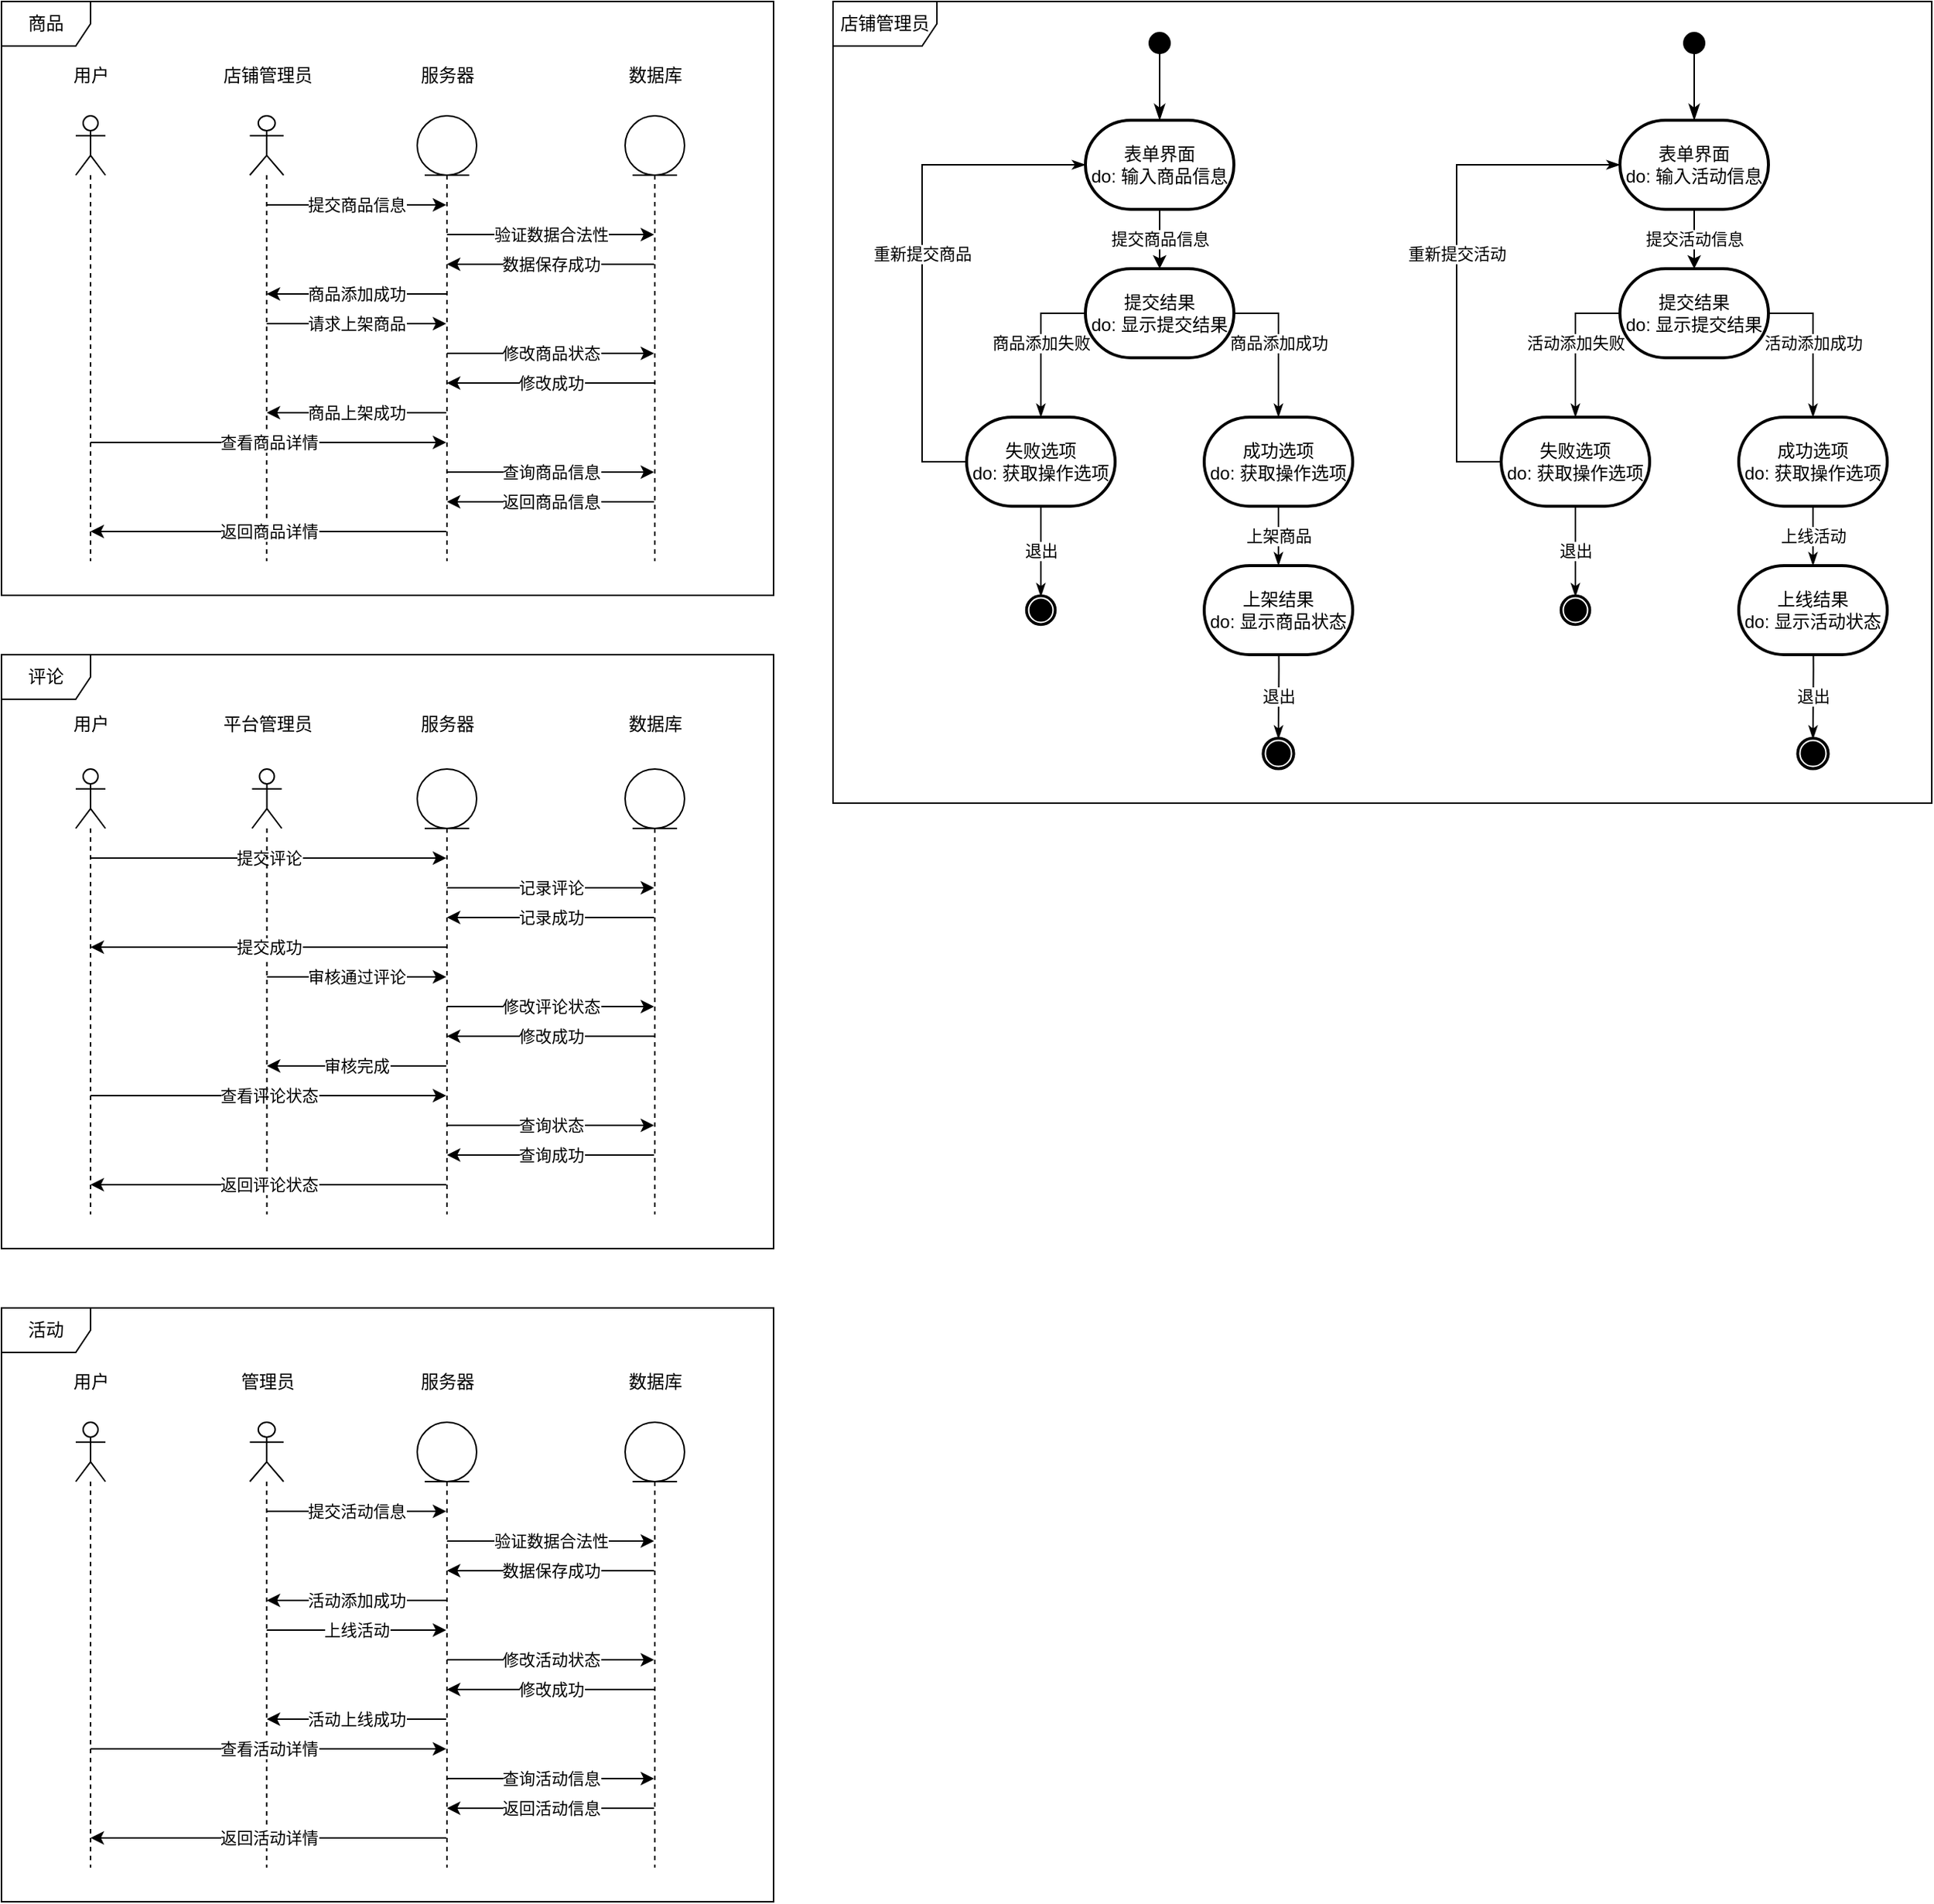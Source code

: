 <mxfile version="13.8.2" type="github">
  <diagram id="FmJuLPvnspw901Y-ceh1" name="Page-1">
    <mxGraphModel dx="996" dy="-1380" grid="1" gridSize="10" guides="1" tooltips="1" connect="1" arrows="1" fold="1" page="1" pageScale="1" pageWidth="850" pageHeight="1100" math="0" shadow="0">
      <root>
        <mxCell id="0" />
        <mxCell id="1" parent="0" />
        <mxCell id="5n66u_AL6gjS_8V3Dtse-105" value="活动" style="shape=umlFrame;whiteSpace=wrap;html=1;width=60;height=30;" vertex="1" parent="1">
          <mxGeometry x="40" y="3120" width="520" height="400" as="geometry" />
        </mxCell>
        <mxCell id="5n66u_AL6gjS_8V3Dtse-1" value="提交评论" style="edgeStyle=orthogonalEdgeStyle;rounded=0;orthogonalLoop=1;jettySize=auto;html=1;" edge="1" parent="1" source="5n66u_AL6gjS_8V3Dtse-3" target="5n66u_AL6gjS_8V3Dtse-34">
          <mxGeometry relative="1" as="geometry">
            <Array as="points">
              <mxPoint x="220" y="2817" />
              <mxPoint x="220" y="2817" />
            </Array>
          </mxGeometry>
        </mxCell>
        <mxCell id="5n66u_AL6gjS_8V3Dtse-2" value="查看评论状态" style="edgeStyle=orthogonalEdgeStyle;rounded=0;orthogonalLoop=1;jettySize=auto;html=1;" edge="1" parent="1" source="5n66u_AL6gjS_8V3Dtse-3" target="5n66u_AL6gjS_8V3Dtse-34">
          <mxGeometry relative="1" as="geometry">
            <Array as="points">
              <mxPoint x="200" y="2977" />
              <mxPoint x="200" y="2977" />
            </Array>
          </mxGeometry>
        </mxCell>
        <mxCell id="5n66u_AL6gjS_8V3Dtse-3" value="" style="shape=umlLifeline;participant=umlActor;perimeter=lifelinePerimeter;whiteSpace=wrap;html=1;container=1;collapsible=0;recursiveResize=0;verticalAlign=top;spacingTop=36;outlineConnect=0;" vertex="1" parent="1">
          <mxGeometry x="90" y="2757" width="20" height="300" as="geometry" />
        </mxCell>
        <mxCell id="5n66u_AL6gjS_8V3Dtse-4" value="用户" style="text;html=1;align=center;verticalAlign=middle;resizable=0;points=[];autosize=1;" vertex="1" parent="1">
          <mxGeometry x="80" y="2717" width="40" height="20" as="geometry" />
        </mxCell>
        <mxCell id="5n66u_AL6gjS_8V3Dtse-5" value="审核通过评论" style="edgeStyle=orthogonalEdgeStyle;rounded=0;orthogonalLoop=1;jettySize=auto;html=1;" edge="1" parent="1" source="5n66u_AL6gjS_8V3Dtse-6" target="5n66u_AL6gjS_8V3Dtse-34">
          <mxGeometry relative="1" as="geometry">
            <Array as="points">
              <mxPoint x="280" y="2897" />
              <mxPoint x="280" y="2897" />
            </Array>
          </mxGeometry>
        </mxCell>
        <mxCell id="5n66u_AL6gjS_8V3Dtse-6" value="" style="shape=umlLifeline;participant=umlActor;perimeter=lifelinePerimeter;whiteSpace=wrap;html=1;container=1;collapsible=0;recursiveResize=0;verticalAlign=top;spacingTop=36;outlineConnect=0;" vertex="1" parent="1">
          <mxGeometry x="208.75" y="2757" width="20" height="300" as="geometry" />
        </mxCell>
        <mxCell id="5n66u_AL6gjS_8V3Dtse-7" value="平台管理员" style="text;html=1;align=center;verticalAlign=middle;resizable=0;points=[];autosize=1;" vertex="1" parent="1">
          <mxGeometry x="178.75" y="2717" width="80" height="20" as="geometry" />
        </mxCell>
        <mxCell id="5n66u_AL6gjS_8V3Dtse-8" value="提交商品信息" style="edgeStyle=orthogonalEdgeStyle;rounded=0;orthogonalLoop=1;jettySize=auto;html=1;" edge="1" parent="1" source="5n66u_AL6gjS_8V3Dtse-10" target="5n66u_AL6gjS_8V3Dtse-17">
          <mxGeometry relative="1" as="geometry">
            <mxPoint x="313.25" y="2397" as="targetPoint" />
            <Array as="points">
              <mxPoint x="263.75" y="2377" />
              <mxPoint x="263.75" y="2377" />
            </Array>
          </mxGeometry>
        </mxCell>
        <mxCell id="5n66u_AL6gjS_8V3Dtse-9" value="请求上架商品" style="edgeStyle=orthogonalEdgeStyle;rounded=0;orthogonalLoop=1;jettySize=auto;html=1;" edge="1" parent="1" source="5n66u_AL6gjS_8V3Dtse-10" target="5n66u_AL6gjS_8V3Dtse-17">
          <mxGeometry relative="1" as="geometry">
            <mxPoint x="313.25" y="2497" as="targetPoint" />
            <Array as="points">
              <mxPoint x="253.75" y="2457" />
              <mxPoint x="253.75" y="2457" />
            </Array>
          </mxGeometry>
        </mxCell>
        <mxCell id="5n66u_AL6gjS_8V3Dtse-10" value="" style="shape=umlLifeline;participant=umlActor;perimeter=lifelinePerimeter;whiteSpace=wrap;html=1;container=1;collapsible=0;recursiveResize=0;verticalAlign=top;spacingTop=36;outlineConnect=0;" vertex="1" parent="1">
          <mxGeometry x="207.25" y="2317" width="22.75" height="300" as="geometry" />
        </mxCell>
        <mxCell id="5n66u_AL6gjS_8V3Dtse-11" value="验证数据合法性" style="edgeStyle=orthogonalEdgeStyle;rounded=0;orthogonalLoop=1;jettySize=auto;html=1;" edge="1" parent="1" source="5n66u_AL6gjS_8V3Dtse-17" target="5n66u_AL6gjS_8V3Dtse-21">
          <mxGeometry relative="1" as="geometry">
            <Array as="points">
              <mxPoint x="443.75" y="2397" />
              <mxPoint x="443.75" y="2397" />
            </Array>
          </mxGeometry>
        </mxCell>
        <mxCell id="5n66u_AL6gjS_8V3Dtse-12" value="商品添加成功" style="edgeStyle=orthogonalEdgeStyle;rounded=0;orthogonalLoop=1;jettySize=auto;html=1;" edge="1" parent="1" source="5n66u_AL6gjS_8V3Dtse-17" target="5n66u_AL6gjS_8V3Dtse-10">
          <mxGeometry relative="1" as="geometry">
            <Array as="points">
              <mxPoint x="263.75" y="2437" />
              <mxPoint x="263.75" y="2437" />
            </Array>
          </mxGeometry>
        </mxCell>
        <mxCell id="5n66u_AL6gjS_8V3Dtse-13" value="修改商品状态" style="edgeStyle=orthogonalEdgeStyle;rounded=0;orthogonalLoop=1;jettySize=auto;html=1;" edge="1" parent="1" source="5n66u_AL6gjS_8V3Dtse-17" target="5n66u_AL6gjS_8V3Dtse-21">
          <mxGeometry relative="1" as="geometry">
            <Array as="points">
              <mxPoint x="453.75" y="2477" />
              <mxPoint x="453.75" y="2477" />
            </Array>
          </mxGeometry>
        </mxCell>
        <mxCell id="5n66u_AL6gjS_8V3Dtse-14" value="商品上架成功" style="edgeStyle=orthogonalEdgeStyle;rounded=0;orthogonalLoop=1;jettySize=auto;html=1;" edge="1" parent="1" source="5n66u_AL6gjS_8V3Dtse-17" target="5n66u_AL6gjS_8V3Dtse-10">
          <mxGeometry relative="1" as="geometry">
            <Array as="points">
              <mxPoint x="263.75" y="2517" />
              <mxPoint x="263.75" y="2517" />
            </Array>
          </mxGeometry>
        </mxCell>
        <mxCell id="5n66u_AL6gjS_8V3Dtse-15" value="查询商品信息" style="edgeStyle=orthogonalEdgeStyle;rounded=0;orthogonalLoop=1;jettySize=auto;html=1;" edge="1" parent="1" source="5n66u_AL6gjS_8V3Dtse-17" target="5n66u_AL6gjS_8V3Dtse-21">
          <mxGeometry relative="1" as="geometry">
            <Array as="points">
              <mxPoint x="410" y="2557" />
              <mxPoint x="410" y="2557" />
            </Array>
          </mxGeometry>
        </mxCell>
        <mxCell id="5n66u_AL6gjS_8V3Dtse-16" value="返回商品详情" style="edgeStyle=orthogonalEdgeStyle;rounded=0;orthogonalLoop=1;jettySize=auto;html=1;" edge="1" parent="1" source="5n66u_AL6gjS_8V3Dtse-17" target="5n66u_AL6gjS_8V3Dtse-26">
          <mxGeometry relative="1" as="geometry">
            <Array as="points">
              <mxPoint x="190" y="2597" />
              <mxPoint x="190" y="2597" />
            </Array>
          </mxGeometry>
        </mxCell>
        <mxCell id="5n66u_AL6gjS_8V3Dtse-17" value="" style="shape=umlLifeline;participant=umlEntity;perimeter=lifelinePerimeter;whiteSpace=wrap;html=1;container=1;collapsible=0;recursiveResize=0;verticalAlign=top;spacingTop=36;outlineConnect=0;" vertex="1" parent="1">
          <mxGeometry x="320" y="2317" width="40" height="300" as="geometry" />
        </mxCell>
        <mxCell id="5n66u_AL6gjS_8V3Dtse-18" value="数据保存成功" style="edgeStyle=orthogonalEdgeStyle;rounded=0;orthogonalLoop=1;jettySize=auto;html=1;" edge="1" parent="1" source="5n66u_AL6gjS_8V3Dtse-21" target="5n66u_AL6gjS_8V3Dtse-17">
          <mxGeometry relative="1" as="geometry">
            <Array as="points">
              <mxPoint x="443.75" y="2417" />
              <mxPoint x="443.75" y="2417" />
            </Array>
          </mxGeometry>
        </mxCell>
        <mxCell id="5n66u_AL6gjS_8V3Dtse-19" value="修改成功" style="edgeStyle=orthogonalEdgeStyle;rounded=0;orthogonalLoop=1;jettySize=auto;html=1;" edge="1" parent="1" source="5n66u_AL6gjS_8V3Dtse-21" target="5n66u_AL6gjS_8V3Dtse-17">
          <mxGeometry relative="1" as="geometry">
            <Array as="points">
              <mxPoint x="433.75" y="2497" />
              <mxPoint x="433.75" y="2497" />
            </Array>
          </mxGeometry>
        </mxCell>
        <mxCell id="5n66u_AL6gjS_8V3Dtse-20" value="返回商品信息" style="edgeStyle=orthogonalEdgeStyle;rounded=0;orthogonalLoop=1;jettySize=auto;html=1;" edge="1" parent="1" source="5n66u_AL6gjS_8V3Dtse-21" target="5n66u_AL6gjS_8V3Dtse-17">
          <mxGeometry relative="1" as="geometry">
            <mxPoint x="400" y="2637" as="targetPoint" />
            <Array as="points">
              <mxPoint x="370" y="2577" />
              <mxPoint x="370" y="2577" />
            </Array>
          </mxGeometry>
        </mxCell>
        <mxCell id="5n66u_AL6gjS_8V3Dtse-21" value="" style="shape=umlLifeline;participant=umlEntity;perimeter=lifelinePerimeter;whiteSpace=wrap;html=1;container=1;collapsible=0;recursiveResize=0;verticalAlign=top;spacingTop=36;outlineConnect=0;" vertex="1" parent="1">
          <mxGeometry x="460" y="2317" width="40" height="300" as="geometry" />
        </mxCell>
        <mxCell id="5n66u_AL6gjS_8V3Dtse-22" value="店铺管理员" style="text;html=1;align=center;verticalAlign=middle;resizable=0;points=[];autosize=1;" vertex="1" parent="1">
          <mxGeometry x="178.75" y="2280" width="80" height="20" as="geometry" />
        </mxCell>
        <mxCell id="5n66u_AL6gjS_8V3Dtse-23" value="服务器" style="text;html=1;align=center;verticalAlign=middle;resizable=0;points=[];autosize=1;" vertex="1" parent="1">
          <mxGeometry x="315" y="2280" width="50" height="20" as="geometry" />
        </mxCell>
        <mxCell id="5n66u_AL6gjS_8V3Dtse-24" value="数据库" style="text;html=1;align=center;verticalAlign=middle;resizable=0;points=[];autosize=1;" vertex="1" parent="1">
          <mxGeometry x="455" y="2280" width="50" height="20" as="geometry" />
        </mxCell>
        <mxCell id="5n66u_AL6gjS_8V3Dtse-25" value="查看商品详情" style="edgeStyle=orthogonalEdgeStyle;rounded=0;orthogonalLoop=1;jettySize=auto;html=1;" edge="1" parent="1" source="5n66u_AL6gjS_8V3Dtse-26" target="5n66u_AL6gjS_8V3Dtse-17">
          <mxGeometry relative="1" as="geometry">
            <Array as="points">
              <mxPoint x="120" y="2537" />
              <mxPoint x="120" y="2537" />
            </Array>
          </mxGeometry>
        </mxCell>
        <mxCell id="5n66u_AL6gjS_8V3Dtse-26" value="" style="shape=umlLifeline;participant=umlActor;perimeter=lifelinePerimeter;whiteSpace=wrap;html=1;container=1;collapsible=0;recursiveResize=0;verticalAlign=top;spacingTop=36;outlineConnect=0;" vertex="1" parent="1">
          <mxGeometry x="90" y="2317" width="20" height="300" as="geometry" />
        </mxCell>
        <mxCell id="5n66u_AL6gjS_8V3Dtse-27" value="用户" style="text;html=1;align=center;verticalAlign=middle;resizable=0;points=[];autosize=1;" vertex="1" parent="1">
          <mxGeometry x="80" y="2280" width="40" height="20" as="geometry" />
        </mxCell>
        <mxCell id="5n66u_AL6gjS_8V3Dtse-28" value="记录评论" style="edgeStyle=orthogonalEdgeStyle;rounded=0;orthogonalLoop=1;jettySize=auto;html=1;" edge="1" parent="1" source="5n66u_AL6gjS_8V3Dtse-34" target="5n66u_AL6gjS_8V3Dtse-38">
          <mxGeometry relative="1" as="geometry">
            <Array as="points">
              <mxPoint x="410" y="2837" />
              <mxPoint x="410" y="2837" />
            </Array>
          </mxGeometry>
        </mxCell>
        <mxCell id="5n66u_AL6gjS_8V3Dtse-29" value="提交成功" style="edgeStyle=orthogonalEdgeStyle;rounded=0;orthogonalLoop=1;jettySize=auto;html=1;" edge="1" parent="1" source="5n66u_AL6gjS_8V3Dtse-34" target="5n66u_AL6gjS_8V3Dtse-3">
          <mxGeometry relative="1" as="geometry">
            <Array as="points">
              <mxPoint x="210" y="2877" />
              <mxPoint x="210" y="2877" />
            </Array>
          </mxGeometry>
        </mxCell>
        <mxCell id="5n66u_AL6gjS_8V3Dtse-30" value="修改评论状态" style="edgeStyle=orthogonalEdgeStyle;rounded=0;orthogonalLoop=1;jettySize=auto;html=1;" edge="1" parent="1" source="5n66u_AL6gjS_8V3Dtse-34" target="5n66u_AL6gjS_8V3Dtse-38">
          <mxGeometry relative="1" as="geometry">
            <Array as="points">
              <mxPoint x="410" y="2917" />
              <mxPoint x="410" y="2917" />
            </Array>
          </mxGeometry>
        </mxCell>
        <mxCell id="5n66u_AL6gjS_8V3Dtse-31" value="审核完成" style="edgeStyle=orthogonalEdgeStyle;rounded=0;orthogonalLoop=1;jettySize=auto;html=1;" edge="1" parent="1" source="5n66u_AL6gjS_8V3Dtse-34" target="5n66u_AL6gjS_8V3Dtse-6">
          <mxGeometry relative="1" as="geometry">
            <Array as="points">
              <mxPoint x="270" y="2957" />
              <mxPoint x="270" y="2957" />
            </Array>
          </mxGeometry>
        </mxCell>
        <mxCell id="5n66u_AL6gjS_8V3Dtse-32" value="查询状态" style="edgeStyle=orthogonalEdgeStyle;rounded=0;orthogonalLoop=1;jettySize=auto;html=1;" edge="1" parent="1" source="5n66u_AL6gjS_8V3Dtse-34" target="5n66u_AL6gjS_8V3Dtse-38">
          <mxGeometry relative="1" as="geometry">
            <Array as="points">
              <mxPoint x="400" y="2997" />
              <mxPoint x="400" y="2997" />
            </Array>
          </mxGeometry>
        </mxCell>
        <mxCell id="5n66u_AL6gjS_8V3Dtse-33" value="返回评论状态" style="edgeStyle=orthogonalEdgeStyle;rounded=0;orthogonalLoop=1;jettySize=auto;html=1;" edge="1" parent="1" source="5n66u_AL6gjS_8V3Dtse-34" target="5n66u_AL6gjS_8V3Dtse-3">
          <mxGeometry relative="1" as="geometry">
            <Array as="points">
              <mxPoint x="210" y="3037" />
              <mxPoint x="210" y="3037" />
            </Array>
          </mxGeometry>
        </mxCell>
        <mxCell id="5n66u_AL6gjS_8V3Dtse-34" value="" style="shape=umlLifeline;participant=umlEntity;perimeter=lifelinePerimeter;whiteSpace=wrap;html=1;container=1;collapsible=0;recursiveResize=0;verticalAlign=top;spacingTop=36;outlineConnect=0;" vertex="1" parent="1">
          <mxGeometry x="320" y="2757" width="40" height="300" as="geometry" />
        </mxCell>
        <mxCell id="5n66u_AL6gjS_8V3Dtse-35" value="记录成功" style="edgeStyle=orthogonalEdgeStyle;rounded=0;orthogonalLoop=1;jettySize=auto;html=1;" edge="1" parent="1" source="5n66u_AL6gjS_8V3Dtse-38" target="5n66u_AL6gjS_8V3Dtse-34">
          <mxGeometry relative="1" as="geometry">
            <Array as="points">
              <mxPoint x="410" y="2857" />
              <mxPoint x="410" y="2857" />
            </Array>
          </mxGeometry>
        </mxCell>
        <mxCell id="5n66u_AL6gjS_8V3Dtse-36" value="修改成功" style="edgeStyle=orthogonalEdgeStyle;rounded=0;orthogonalLoop=1;jettySize=auto;html=1;" edge="1" parent="1" source="5n66u_AL6gjS_8V3Dtse-38" target="5n66u_AL6gjS_8V3Dtse-34">
          <mxGeometry relative="1" as="geometry">
            <Array as="points">
              <mxPoint x="400" y="2937" />
              <mxPoint x="400" y="2937" />
            </Array>
          </mxGeometry>
        </mxCell>
        <mxCell id="5n66u_AL6gjS_8V3Dtse-37" value="查询成功" style="edgeStyle=orthogonalEdgeStyle;rounded=0;orthogonalLoop=1;jettySize=auto;html=1;" edge="1" parent="1" source="5n66u_AL6gjS_8V3Dtse-38" target="5n66u_AL6gjS_8V3Dtse-34">
          <mxGeometry relative="1" as="geometry">
            <Array as="points">
              <mxPoint x="400" y="3017" />
              <mxPoint x="400" y="3017" />
            </Array>
          </mxGeometry>
        </mxCell>
        <mxCell id="5n66u_AL6gjS_8V3Dtse-38" value="" style="shape=umlLifeline;participant=umlEntity;perimeter=lifelinePerimeter;whiteSpace=wrap;html=1;container=1;collapsible=0;recursiveResize=0;verticalAlign=top;spacingTop=36;outlineConnect=0;" vertex="1" parent="1">
          <mxGeometry x="460" y="2757" width="40" height="300" as="geometry" />
        </mxCell>
        <mxCell id="5n66u_AL6gjS_8V3Dtse-39" value="服务器" style="text;html=1;align=center;verticalAlign=middle;resizable=0;points=[];autosize=1;" vertex="1" parent="1">
          <mxGeometry x="315" y="2717" width="50" height="20" as="geometry" />
        </mxCell>
        <mxCell id="5n66u_AL6gjS_8V3Dtse-40" value="数据库" style="text;html=1;align=center;verticalAlign=middle;resizable=0;points=[];autosize=1;" vertex="1" parent="1">
          <mxGeometry x="455" y="2717" width="50" height="20" as="geometry" />
        </mxCell>
        <mxCell id="5n66u_AL6gjS_8V3Dtse-42" value="商品" style="shape=umlFrame;whiteSpace=wrap;html=1;" vertex="1" parent="1">
          <mxGeometry x="40" y="2240" width="520" height="400" as="geometry" />
        </mxCell>
        <mxCell id="5n66u_AL6gjS_8V3Dtse-83" value="评论" style="shape=umlFrame;whiteSpace=wrap;html=1;" vertex="1" parent="1">
          <mxGeometry x="40" y="2680" width="520" height="400" as="geometry" />
        </mxCell>
        <mxCell id="5n66u_AL6gjS_8V3Dtse-85" value="提交活动信息" style="edgeStyle=orthogonalEdgeStyle;rounded=0;orthogonalLoop=1;jettySize=auto;html=1;" edge="1" parent="1" source="5n66u_AL6gjS_8V3Dtse-87" target="5n66u_AL6gjS_8V3Dtse-94">
          <mxGeometry relative="1" as="geometry">
            <mxPoint x="313.25" y="3277" as="targetPoint" />
            <Array as="points">
              <mxPoint x="263.75" y="3257" />
              <mxPoint x="263.75" y="3257" />
            </Array>
          </mxGeometry>
        </mxCell>
        <mxCell id="5n66u_AL6gjS_8V3Dtse-86" value="上线活动" style="edgeStyle=orthogonalEdgeStyle;rounded=0;orthogonalLoop=1;jettySize=auto;html=1;" edge="1" parent="1" source="5n66u_AL6gjS_8V3Dtse-87" target="5n66u_AL6gjS_8V3Dtse-94">
          <mxGeometry relative="1" as="geometry">
            <mxPoint x="313.25" y="3377" as="targetPoint" />
            <Array as="points">
              <mxPoint x="253.75" y="3337" />
              <mxPoint x="253.75" y="3337" />
            </Array>
          </mxGeometry>
        </mxCell>
        <mxCell id="5n66u_AL6gjS_8V3Dtse-87" value="" style="shape=umlLifeline;participant=umlActor;perimeter=lifelinePerimeter;whiteSpace=wrap;html=1;container=1;collapsible=0;recursiveResize=0;verticalAlign=top;spacingTop=36;outlineConnect=0;" vertex="1" parent="1">
          <mxGeometry x="207.25" y="3197" width="22.75" height="300" as="geometry" />
        </mxCell>
        <mxCell id="5n66u_AL6gjS_8V3Dtse-88" value="验证数据合法性" style="edgeStyle=orthogonalEdgeStyle;rounded=0;orthogonalLoop=1;jettySize=auto;html=1;" edge="1" parent="1" source="5n66u_AL6gjS_8V3Dtse-94" target="5n66u_AL6gjS_8V3Dtse-98">
          <mxGeometry relative="1" as="geometry">
            <Array as="points">
              <mxPoint x="443.75" y="3277" />
              <mxPoint x="443.75" y="3277" />
            </Array>
          </mxGeometry>
        </mxCell>
        <mxCell id="5n66u_AL6gjS_8V3Dtse-89" value="活动添加成功" style="edgeStyle=orthogonalEdgeStyle;rounded=0;orthogonalLoop=1;jettySize=auto;html=1;" edge="1" parent="1" source="5n66u_AL6gjS_8V3Dtse-94" target="5n66u_AL6gjS_8V3Dtse-87">
          <mxGeometry relative="1" as="geometry">
            <Array as="points">
              <mxPoint x="263.75" y="3317" />
              <mxPoint x="263.75" y="3317" />
            </Array>
          </mxGeometry>
        </mxCell>
        <mxCell id="5n66u_AL6gjS_8V3Dtse-90" value="修改活动状态" style="edgeStyle=orthogonalEdgeStyle;rounded=0;orthogonalLoop=1;jettySize=auto;html=1;" edge="1" parent="1" source="5n66u_AL6gjS_8V3Dtse-94" target="5n66u_AL6gjS_8V3Dtse-98">
          <mxGeometry relative="1" as="geometry">
            <Array as="points">
              <mxPoint x="453.75" y="3357" />
              <mxPoint x="453.75" y="3357" />
            </Array>
          </mxGeometry>
        </mxCell>
        <mxCell id="5n66u_AL6gjS_8V3Dtse-91" value="活动上线成功" style="edgeStyle=orthogonalEdgeStyle;rounded=0;orthogonalLoop=1;jettySize=auto;html=1;" edge="1" parent="1" source="5n66u_AL6gjS_8V3Dtse-94" target="5n66u_AL6gjS_8V3Dtse-87">
          <mxGeometry relative="1" as="geometry">
            <Array as="points">
              <mxPoint x="263.75" y="3397" />
              <mxPoint x="263.75" y="3397" />
            </Array>
          </mxGeometry>
        </mxCell>
        <mxCell id="5n66u_AL6gjS_8V3Dtse-92" value="查询活动信息" style="edgeStyle=orthogonalEdgeStyle;rounded=0;orthogonalLoop=1;jettySize=auto;html=1;" edge="1" parent="1" source="5n66u_AL6gjS_8V3Dtse-94" target="5n66u_AL6gjS_8V3Dtse-98">
          <mxGeometry relative="1" as="geometry">
            <Array as="points">
              <mxPoint x="410" y="3437" />
              <mxPoint x="410" y="3437" />
            </Array>
          </mxGeometry>
        </mxCell>
        <mxCell id="5n66u_AL6gjS_8V3Dtse-93" value="返回活动详情" style="edgeStyle=orthogonalEdgeStyle;rounded=0;orthogonalLoop=1;jettySize=auto;html=1;" edge="1" parent="1" source="5n66u_AL6gjS_8V3Dtse-94" target="5n66u_AL6gjS_8V3Dtse-103">
          <mxGeometry relative="1" as="geometry">
            <Array as="points">
              <mxPoint x="190" y="3477" />
              <mxPoint x="190" y="3477" />
            </Array>
          </mxGeometry>
        </mxCell>
        <mxCell id="5n66u_AL6gjS_8V3Dtse-94" value="" style="shape=umlLifeline;participant=umlEntity;perimeter=lifelinePerimeter;whiteSpace=wrap;html=1;container=1;collapsible=0;recursiveResize=0;verticalAlign=top;spacingTop=36;outlineConnect=0;" vertex="1" parent="1">
          <mxGeometry x="320" y="3197" width="40" height="300" as="geometry" />
        </mxCell>
        <mxCell id="5n66u_AL6gjS_8V3Dtse-95" value="数据保存成功" style="edgeStyle=orthogonalEdgeStyle;rounded=0;orthogonalLoop=1;jettySize=auto;html=1;" edge="1" parent="1" source="5n66u_AL6gjS_8V3Dtse-98" target="5n66u_AL6gjS_8V3Dtse-94">
          <mxGeometry relative="1" as="geometry">
            <Array as="points">
              <mxPoint x="443.75" y="3297" />
              <mxPoint x="443.75" y="3297" />
            </Array>
          </mxGeometry>
        </mxCell>
        <mxCell id="5n66u_AL6gjS_8V3Dtse-96" value="修改成功" style="edgeStyle=orthogonalEdgeStyle;rounded=0;orthogonalLoop=1;jettySize=auto;html=1;" edge="1" parent="1" source="5n66u_AL6gjS_8V3Dtse-98" target="5n66u_AL6gjS_8V3Dtse-94">
          <mxGeometry relative="1" as="geometry">
            <Array as="points">
              <mxPoint x="433.75" y="3377" />
              <mxPoint x="433.75" y="3377" />
            </Array>
          </mxGeometry>
        </mxCell>
        <mxCell id="5n66u_AL6gjS_8V3Dtse-97" value="返回活动信息" style="edgeStyle=orthogonalEdgeStyle;rounded=0;orthogonalLoop=1;jettySize=auto;html=1;" edge="1" parent="1" source="5n66u_AL6gjS_8V3Dtse-98" target="5n66u_AL6gjS_8V3Dtse-94">
          <mxGeometry relative="1" as="geometry">
            <mxPoint x="400" y="3517" as="targetPoint" />
            <Array as="points">
              <mxPoint x="370" y="3457" />
              <mxPoint x="370" y="3457" />
            </Array>
          </mxGeometry>
        </mxCell>
        <mxCell id="5n66u_AL6gjS_8V3Dtse-98" value="" style="shape=umlLifeline;participant=umlEntity;perimeter=lifelinePerimeter;whiteSpace=wrap;html=1;container=1;collapsible=0;recursiveResize=0;verticalAlign=top;spacingTop=36;outlineConnect=0;" vertex="1" parent="1">
          <mxGeometry x="460" y="3197" width="40" height="300" as="geometry" />
        </mxCell>
        <mxCell id="5n66u_AL6gjS_8V3Dtse-99" value="管理员" style="text;html=1;align=center;verticalAlign=middle;resizable=0;points=[];autosize=1;" vertex="1" parent="1">
          <mxGeometry x="193.75" y="3160" width="50" height="20" as="geometry" />
        </mxCell>
        <mxCell id="5n66u_AL6gjS_8V3Dtse-100" value="服务器" style="text;html=1;align=center;verticalAlign=middle;resizable=0;points=[];autosize=1;" vertex="1" parent="1">
          <mxGeometry x="315" y="3160" width="50" height="20" as="geometry" />
        </mxCell>
        <mxCell id="5n66u_AL6gjS_8V3Dtse-101" value="数据库" style="text;html=1;align=center;verticalAlign=middle;resizable=0;points=[];autosize=1;" vertex="1" parent="1">
          <mxGeometry x="455" y="3160" width="50" height="20" as="geometry" />
        </mxCell>
        <mxCell id="5n66u_AL6gjS_8V3Dtse-102" value="查看活动详情" style="edgeStyle=orthogonalEdgeStyle;rounded=0;orthogonalLoop=1;jettySize=auto;html=1;" edge="1" parent="1" source="5n66u_AL6gjS_8V3Dtse-103" target="5n66u_AL6gjS_8V3Dtse-94">
          <mxGeometry relative="1" as="geometry">
            <Array as="points">
              <mxPoint x="120" y="3417" />
              <mxPoint x="120" y="3417" />
            </Array>
          </mxGeometry>
        </mxCell>
        <mxCell id="5n66u_AL6gjS_8V3Dtse-103" value="" style="shape=umlLifeline;participant=umlActor;perimeter=lifelinePerimeter;whiteSpace=wrap;html=1;container=1;collapsible=0;recursiveResize=0;verticalAlign=top;spacingTop=36;outlineConnect=0;" vertex="1" parent="1">
          <mxGeometry x="90" y="3197" width="20" height="300" as="geometry" />
        </mxCell>
        <mxCell id="5n66u_AL6gjS_8V3Dtse-104" value="用户" style="text;html=1;align=center;verticalAlign=middle;resizable=0;points=[];autosize=1;" vertex="1" parent="1">
          <mxGeometry x="80" y="3160" width="40" height="20" as="geometry" />
        </mxCell>
        <mxCell id="5n66u_AL6gjS_8V3Dtse-109" value="提交商品信息" style="edgeStyle=orthogonalEdgeStyle;rounded=0;orthogonalLoop=1;jettySize=auto;html=1;" edge="1" parent="1" source="5n66u_AL6gjS_8V3Dtse-106" target="5n66u_AL6gjS_8V3Dtse-108">
          <mxGeometry relative="1" as="geometry" />
        </mxCell>
        <mxCell id="5n66u_AL6gjS_8V3Dtse-106" value="表单界面&lt;br&gt;do: 输入商品信息" style="strokeWidth=2;html=1;shape=mxgraph.flowchart.terminator;whiteSpace=wrap;" vertex="1" parent="1">
          <mxGeometry x="770" y="2320" width="100" height="60" as="geometry" />
        </mxCell>
        <mxCell id="5n66u_AL6gjS_8V3Dtse-116" value="商品添加失败" style="edgeStyle=orthogonalEdgeStyle;rounded=0;orthogonalLoop=1;jettySize=auto;html=1;endArrow=classicThin;endFill=1;" edge="1" parent="1" source="5n66u_AL6gjS_8V3Dtse-108" target="5n66u_AL6gjS_8V3Dtse-115">
          <mxGeometry relative="1" as="geometry">
            <Array as="points">
              <mxPoint x="740" y="2450" />
            </Array>
          </mxGeometry>
        </mxCell>
        <mxCell id="5n66u_AL6gjS_8V3Dtse-124" value="商品添加成功" style="edgeStyle=orthogonalEdgeStyle;rounded=0;orthogonalLoop=1;jettySize=auto;html=1;endArrow=classicThin;endFill=1;" edge="1" parent="1" source="5n66u_AL6gjS_8V3Dtse-108" target="5n66u_AL6gjS_8V3Dtse-123">
          <mxGeometry relative="1" as="geometry">
            <Array as="points">
              <mxPoint x="900" y="2450" />
            </Array>
          </mxGeometry>
        </mxCell>
        <mxCell id="5n66u_AL6gjS_8V3Dtse-108" value="提交结果&lt;br&gt;do: 显示提交结果" style="strokeWidth=2;html=1;shape=mxgraph.flowchart.terminator;whiteSpace=wrap;" vertex="1" parent="1">
          <mxGeometry x="770" y="2420" width="100" height="60" as="geometry" />
        </mxCell>
        <mxCell id="5n66u_AL6gjS_8V3Dtse-113" value="" style="html=1;verticalAlign=bottom;startArrow=circle;startFill=1;endArrow=classicThin;startSize=6;endSize=8;endFill=1;" edge="1" parent="1" target="5n66u_AL6gjS_8V3Dtse-106">
          <mxGeometry width="80" relative="1" as="geometry">
            <mxPoint x="820" y="2260" as="sourcePoint" />
            <mxPoint x="930" y="2220" as="targetPoint" />
          </mxGeometry>
        </mxCell>
        <mxCell id="5n66u_AL6gjS_8V3Dtse-117" value="重新提交商品" style="edgeStyle=orthogonalEdgeStyle;rounded=0;orthogonalLoop=1;jettySize=auto;html=1;endArrow=classicThin;endFill=1;" edge="1" parent="1" source="5n66u_AL6gjS_8V3Dtse-115" target="5n66u_AL6gjS_8V3Dtse-106">
          <mxGeometry relative="1" as="geometry">
            <Array as="points">
              <mxPoint x="660" y="2550" />
              <mxPoint x="660" y="2350" />
            </Array>
          </mxGeometry>
        </mxCell>
        <mxCell id="5n66u_AL6gjS_8V3Dtse-121" value="退出" style="edgeStyle=orthogonalEdgeStyle;rounded=0;orthogonalLoop=1;jettySize=auto;html=1;endArrow=classicThin;endFill=1;" edge="1" parent="1" source="5n66u_AL6gjS_8V3Dtse-115" target="5n66u_AL6gjS_8V3Dtse-119">
          <mxGeometry relative="1" as="geometry" />
        </mxCell>
        <mxCell id="5n66u_AL6gjS_8V3Dtse-115" value="失败选项&lt;br&gt;do: 获取操作选项" style="strokeWidth=2;html=1;shape=mxgraph.flowchart.terminator;whiteSpace=wrap;" vertex="1" parent="1">
          <mxGeometry x="690" y="2520" width="100" height="60" as="geometry" />
        </mxCell>
        <mxCell id="5n66u_AL6gjS_8V3Dtse-119" value="" style="shape=mxgraph.bpmn.shape;html=1;verticalLabelPosition=bottom;labelBackgroundColor=#ffffff;verticalAlign=top;align=center;perimeter=ellipsePerimeter;outlineConnect=0;outline=end;symbol=terminate;" vertex="1" parent="1">
          <mxGeometry x="730.88" y="2640.88" width="18.25" height="18.25" as="geometry" />
        </mxCell>
        <mxCell id="5n66u_AL6gjS_8V3Dtse-128" value="上架商品" style="edgeStyle=orthogonalEdgeStyle;rounded=0;orthogonalLoop=1;jettySize=auto;html=1;endArrow=classicThin;endFill=1;" edge="1" parent="1" source="5n66u_AL6gjS_8V3Dtse-123" target="5n66u_AL6gjS_8V3Dtse-127">
          <mxGeometry relative="1" as="geometry" />
        </mxCell>
        <mxCell id="5n66u_AL6gjS_8V3Dtse-123" value="成功选项&lt;br&gt;do: 获取操作选项" style="strokeWidth=2;html=1;shape=mxgraph.flowchart.terminator;whiteSpace=wrap;" vertex="1" parent="1">
          <mxGeometry x="850" y="2520" width="100" height="60" as="geometry" />
        </mxCell>
        <mxCell id="5n66u_AL6gjS_8V3Dtse-137" value="退出" style="edgeStyle=orthogonalEdgeStyle;rounded=0;orthogonalLoop=1;jettySize=auto;html=1;endArrow=classicThin;endFill=1;" edge="1" parent="1" target="5n66u_AL6gjS_8V3Dtse-136">
          <mxGeometry relative="1" as="geometry">
            <mxPoint x="900.25" y="2680" as="sourcePoint" />
            <Array as="points">
              <mxPoint x="900.25" y="2690" />
              <mxPoint x="900.25" y="2690" />
            </Array>
          </mxGeometry>
        </mxCell>
        <mxCell id="5n66u_AL6gjS_8V3Dtse-127" value="上架结果&lt;br&gt;do: 显示商品状态" style="strokeWidth=2;html=1;shape=mxgraph.flowchart.terminator;whiteSpace=wrap;" vertex="1" parent="1">
          <mxGeometry x="850" y="2620" width="100" height="60" as="geometry" />
        </mxCell>
        <mxCell id="5n66u_AL6gjS_8V3Dtse-136" value="" style="shape=mxgraph.bpmn.shape;html=1;verticalLabelPosition=bottom;labelBackgroundColor=#ffffff;verticalAlign=top;align=center;perimeter=ellipsePerimeter;outlineConnect=0;outline=end;symbol=terminate;" vertex="1" parent="1">
          <mxGeometry x="890.25" y="2736.75" width="19.5" height="19.5" as="geometry" />
        </mxCell>
        <mxCell id="5n66u_AL6gjS_8V3Dtse-138" value="提交活动信息" style="edgeStyle=orthogonalEdgeStyle;rounded=0;orthogonalLoop=1;jettySize=auto;html=1;" edge="1" parent="1" source="5n66u_AL6gjS_8V3Dtse-139" target="5n66u_AL6gjS_8V3Dtse-142">
          <mxGeometry relative="1" as="geometry" />
        </mxCell>
        <mxCell id="5n66u_AL6gjS_8V3Dtse-139" value="表单界面&lt;br&gt;do: 输入活动信息" style="strokeWidth=2;html=1;shape=mxgraph.flowchart.terminator;whiteSpace=wrap;" vertex="1" parent="1">
          <mxGeometry x="1130" y="2320" width="100" height="60" as="geometry" />
        </mxCell>
        <mxCell id="5n66u_AL6gjS_8V3Dtse-140" value="活动添加失败" style="edgeStyle=orthogonalEdgeStyle;rounded=0;orthogonalLoop=1;jettySize=auto;html=1;endArrow=classicThin;endFill=1;" edge="1" parent="1" source="5n66u_AL6gjS_8V3Dtse-142" target="5n66u_AL6gjS_8V3Dtse-146">
          <mxGeometry relative="1" as="geometry">
            <Array as="points">
              <mxPoint x="1100" y="2450" />
            </Array>
          </mxGeometry>
        </mxCell>
        <mxCell id="5n66u_AL6gjS_8V3Dtse-141" value="活动添加成功" style="edgeStyle=orthogonalEdgeStyle;rounded=0;orthogonalLoop=1;jettySize=auto;html=1;endArrow=classicThin;endFill=1;" edge="1" parent="1" source="5n66u_AL6gjS_8V3Dtse-142" target="5n66u_AL6gjS_8V3Dtse-149">
          <mxGeometry relative="1" as="geometry">
            <Array as="points">
              <mxPoint x="1260" y="2450" />
            </Array>
          </mxGeometry>
        </mxCell>
        <mxCell id="5n66u_AL6gjS_8V3Dtse-142" value="提交结果&lt;br&gt;do: 显示提交结果" style="strokeWidth=2;html=1;shape=mxgraph.flowchart.terminator;whiteSpace=wrap;" vertex="1" parent="1">
          <mxGeometry x="1130" y="2420" width="100" height="60" as="geometry" />
        </mxCell>
        <mxCell id="5n66u_AL6gjS_8V3Dtse-143" value="" style="html=1;verticalAlign=bottom;startArrow=circle;startFill=1;endArrow=classicThin;startSize=6;endSize=8;endFill=1;" edge="1" parent="1" target="5n66u_AL6gjS_8V3Dtse-139">
          <mxGeometry width="80" relative="1" as="geometry">
            <mxPoint x="1180" y="2260" as="sourcePoint" />
            <mxPoint x="1290" y="2220" as="targetPoint" />
          </mxGeometry>
        </mxCell>
        <mxCell id="5n66u_AL6gjS_8V3Dtse-144" value="重新提交活动" style="edgeStyle=orthogonalEdgeStyle;rounded=0;orthogonalLoop=1;jettySize=auto;html=1;endArrow=classicThin;endFill=1;" edge="1" parent="1" source="5n66u_AL6gjS_8V3Dtse-146" target="5n66u_AL6gjS_8V3Dtse-139">
          <mxGeometry relative="1" as="geometry">
            <Array as="points">
              <mxPoint x="1020" y="2550" />
              <mxPoint x="1020" y="2350" />
            </Array>
          </mxGeometry>
        </mxCell>
        <mxCell id="5n66u_AL6gjS_8V3Dtse-145" value="退出" style="edgeStyle=orthogonalEdgeStyle;rounded=0;orthogonalLoop=1;jettySize=auto;html=1;endArrow=classicThin;endFill=1;" edge="1" parent="1" source="5n66u_AL6gjS_8V3Dtse-146" target="5n66u_AL6gjS_8V3Dtse-147">
          <mxGeometry relative="1" as="geometry" />
        </mxCell>
        <mxCell id="5n66u_AL6gjS_8V3Dtse-146" value="失败选项&lt;br&gt;do: 获取操作选项" style="strokeWidth=2;html=1;shape=mxgraph.flowchart.terminator;whiteSpace=wrap;" vertex="1" parent="1">
          <mxGeometry x="1050" y="2520" width="100" height="60" as="geometry" />
        </mxCell>
        <mxCell id="5n66u_AL6gjS_8V3Dtse-147" value="" style="shape=mxgraph.bpmn.shape;html=1;verticalLabelPosition=bottom;labelBackgroundColor=#ffffff;verticalAlign=top;align=center;perimeter=ellipsePerimeter;outlineConnect=0;outline=end;symbol=terminate;" vertex="1" parent="1">
          <mxGeometry x="1090.88" y="2640.88" width="18.25" height="18.25" as="geometry" />
        </mxCell>
        <mxCell id="5n66u_AL6gjS_8V3Dtse-148" value="上线活动" style="edgeStyle=orthogonalEdgeStyle;rounded=0;orthogonalLoop=1;jettySize=auto;html=1;endArrow=classicThin;endFill=1;" edge="1" parent="1" source="5n66u_AL6gjS_8V3Dtse-149" target="5n66u_AL6gjS_8V3Dtse-151">
          <mxGeometry relative="1" as="geometry" />
        </mxCell>
        <mxCell id="5n66u_AL6gjS_8V3Dtse-149" value="成功选项&lt;br&gt;do: 获取操作选项" style="strokeWidth=2;html=1;shape=mxgraph.flowchart.terminator;whiteSpace=wrap;" vertex="1" parent="1">
          <mxGeometry x="1210" y="2520" width="100" height="60" as="geometry" />
        </mxCell>
        <mxCell id="5n66u_AL6gjS_8V3Dtse-150" value="退出" style="edgeStyle=orthogonalEdgeStyle;rounded=0;orthogonalLoop=1;jettySize=auto;html=1;endArrow=classicThin;endFill=1;" edge="1" parent="1" target="5n66u_AL6gjS_8V3Dtse-154">
          <mxGeometry relative="1" as="geometry">
            <Array as="points">
              <mxPoint x="1260.25" y="2690" />
              <mxPoint x="1260.25" y="2690" />
            </Array>
            <mxPoint x="1260.25" y="2680" as="sourcePoint" />
          </mxGeometry>
        </mxCell>
        <mxCell id="5n66u_AL6gjS_8V3Dtse-151" value="上线结果&lt;br&gt;do: 显示活动状态" style="strokeWidth=2;html=1;shape=mxgraph.flowchart.terminator;whiteSpace=wrap;" vertex="1" parent="1">
          <mxGeometry x="1210" y="2620" width="100" height="60" as="geometry" />
        </mxCell>
        <mxCell id="5n66u_AL6gjS_8V3Dtse-154" value="" style="shape=mxgraph.bpmn.shape;html=1;verticalLabelPosition=bottom;labelBackgroundColor=#ffffff;verticalAlign=top;align=center;perimeter=ellipsePerimeter;outlineConnect=0;outline=end;symbol=terminate;" vertex="1" parent="1">
          <mxGeometry x="1250.25" y="2736.75" width="19.5" height="19.5" as="geometry" />
        </mxCell>
        <mxCell id="5n66u_AL6gjS_8V3Dtse-155" value="店铺管理员" style="shape=umlFrame;whiteSpace=wrap;html=1;width=70;height=30;" vertex="1" parent="1">
          <mxGeometry x="600" y="2240" width="740" height="540" as="geometry" />
        </mxCell>
      </root>
    </mxGraphModel>
  </diagram>
</mxfile>
